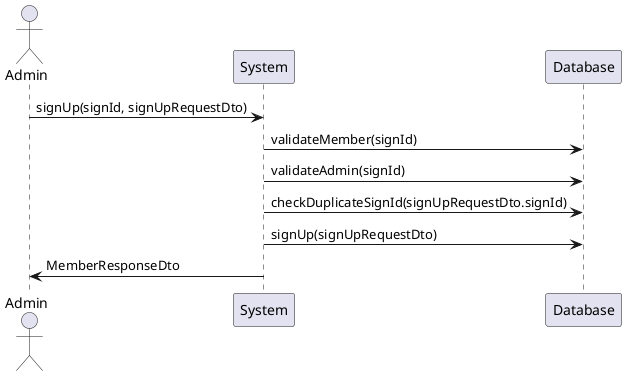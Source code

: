 @startuml
actor Admin
participant System
participant DBMS as "Database"

Admin -> System: signUp(signId, signUpRequestDto)
System -> DBMS: validateMember(signId)
System -> DBMS: validateAdmin(signId)
System -> DBMS: checkDuplicateSignId(signUpRequestDto.signId)
System -> DBMS: signUp(signUpRequestDto)
System -> Admin: MemberResponseDto
@enduml
